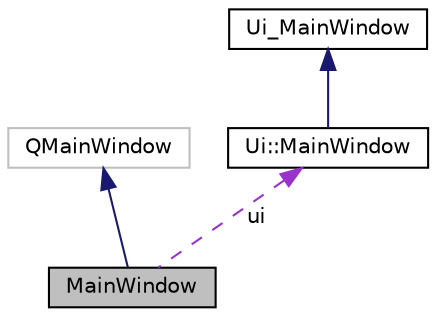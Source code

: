 digraph "MainWindow"
{
 // LATEX_PDF_SIZE
  edge [fontname="Helvetica",fontsize="10",labelfontname="Helvetica",labelfontsize="10"];
  node [fontname="Helvetica",fontsize="10",shape=record];
  Node1 [label="MainWindow",height=0.2,width=0.4,color="black", fillcolor="grey75", style="filled", fontcolor="black",tooltip=" "];
  Node2 -> Node1 [dir="back",color="midnightblue",fontsize="10",style="solid"];
  Node2 [label="QMainWindow",height=0.2,width=0.4,color="grey75", fillcolor="white", style="filled",tooltip=" "];
  Node3 -> Node1 [dir="back",color="darkorchid3",fontsize="10",style="dashed",label=" ui" ];
  Node3 [label="Ui::MainWindow",height=0.2,width=0.4,color="black", fillcolor="white", style="filled",URL="$classUi_1_1MainWindow.html",tooltip=" "];
  Node4 -> Node3 [dir="back",color="midnightblue",fontsize="10",style="solid"];
  Node4 [label="Ui_MainWindow",height=0.2,width=0.4,color="black", fillcolor="white", style="filled",URL="$classUi__MainWindow.html",tooltip=" "];
}
